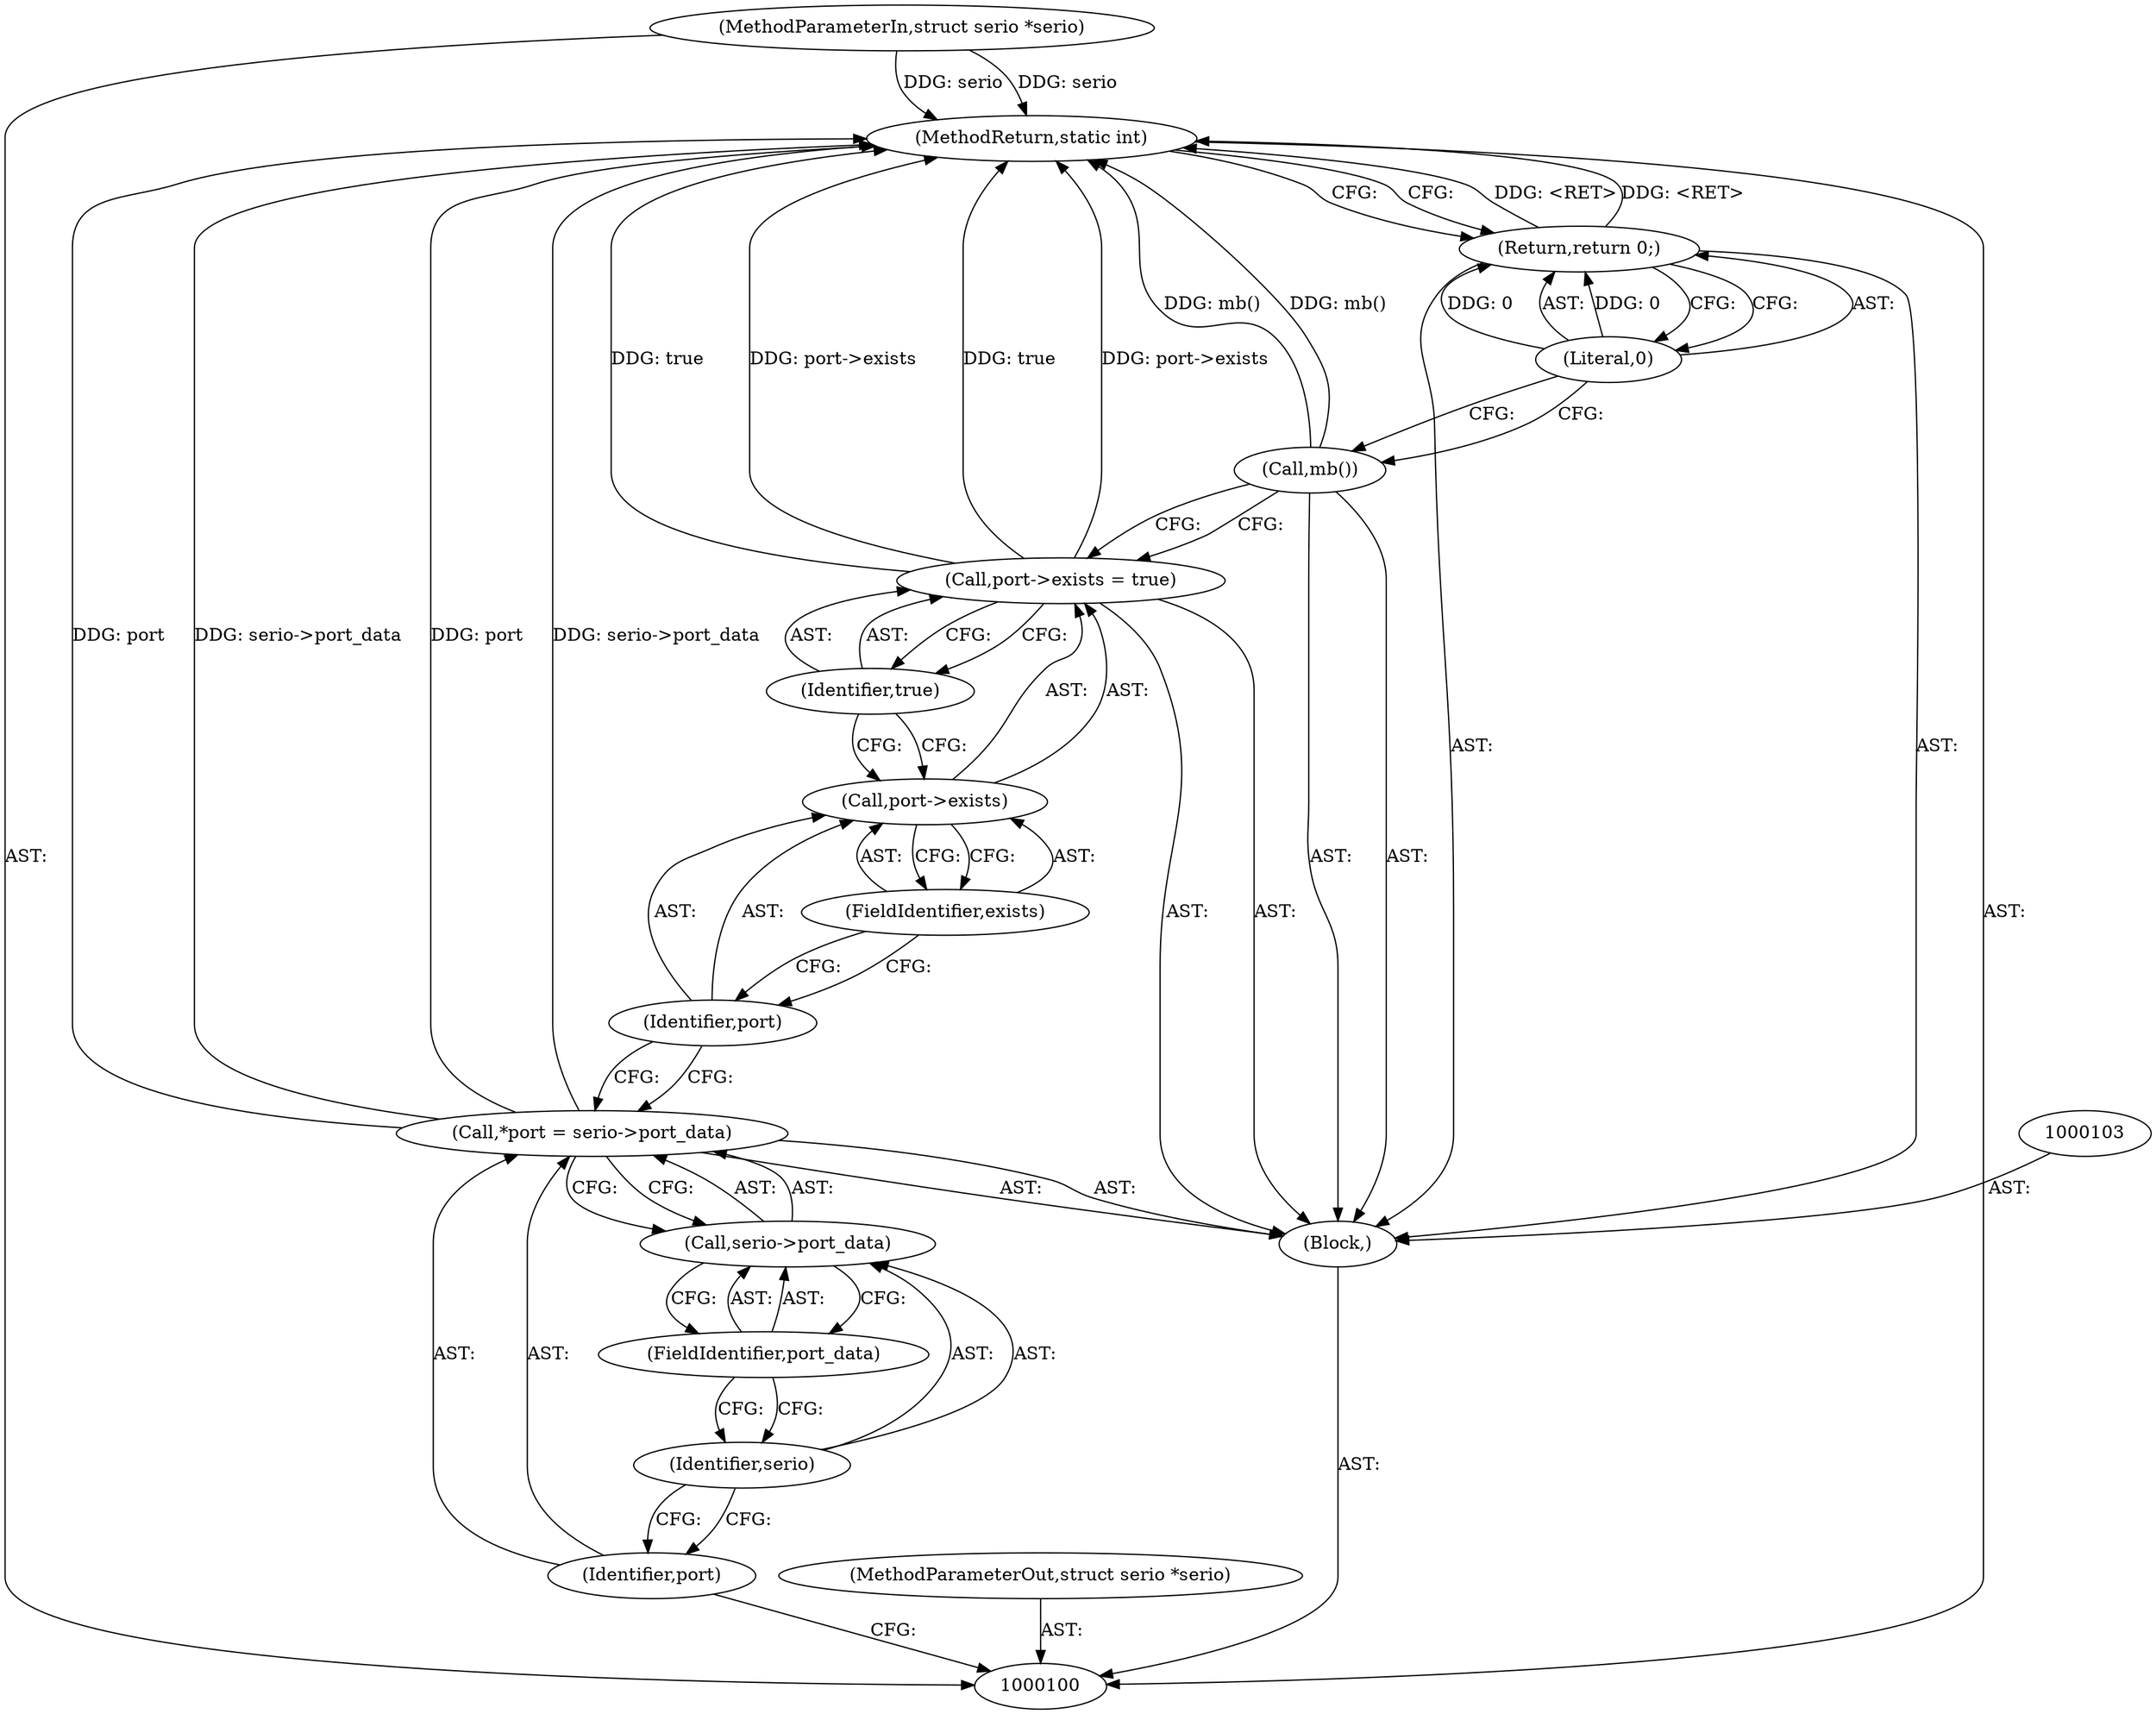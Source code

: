 digraph "1_linux_340d394a789518018f834ff70f7534fc463d3226_0" {
"1000117" [label="(MethodReturn,static int)"];
"1000101" [label="(MethodParameterIn,struct serio *serio)"];
"1000138" [label="(MethodParameterOut,struct serio *serio)"];
"1000102" [label="(Block,)"];
"1000104" [label="(Call,*port = serio->port_data)"];
"1000105" [label="(Identifier,port)"];
"1000106" [label="(Call,serio->port_data)"];
"1000107" [label="(Identifier,serio)"];
"1000108" [label="(FieldIdentifier,port_data)"];
"1000113" [label="(Identifier,true)"];
"1000109" [label="(Call,port->exists = true)"];
"1000110" [label="(Call,port->exists)"];
"1000111" [label="(Identifier,port)"];
"1000112" [label="(FieldIdentifier,exists)"];
"1000114" [label="(Call,mb())"];
"1000115" [label="(Return,return 0;)"];
"1000116" [label="(Literal,0)"];
"1000117" -> "1000100"  [label="AST: "];
"1000117" -> "1000115"  [label="CFG: "];
"1000104" -> "1000117"  [label="DDG: port"];
"1000104" -> "1000117"  [label="DDG: serio->port_data"];
"1000114" -> "1000117"  [label="DDG: mb()"];
"1000109" -> "1000117"  [label="DDG: true"];
"1000109" -> "1000117"  [label="DDG: port->exists"];
"1000101" -> "1000117"  [label="DDG: serio"];
"1000115" -> "1000117"  [label="DDG: <RET>"];
"1000101" -> "1000100"  [label="AST: "];
"1000101" -> "1000117"  [label="DDG: serio"];
"1000138" -> "1000100"  [label="AST: "];
"1000102" -> "1000100"  [label="AST: "];
"1000103" -> "1000102"  [label="AST: "];
"1000104" -> "1000102"  [label="AST: "];
"1000109" -> "1000102"  [label="AST: "];
"1000114" -> "1000102"  [label="AST: "];
"1000115" -> "1000102"  [label="AST: "];
"1000104" -> "1000102"  [label="AST: "];
"1000104" -> "1000106"  [label="CFG: "];
"1000105" -> "1000104"  [label="AST: "];
"1000106" -> "1000104"  [label="AST: "];
"1000111" -> "1000104"  [label="CFG: "];
"1000104" -> "1000117"  [label="DDG: port"];
"1000104" -> "1000117"  [label="DDG: serio->port_data"];
"1000105" -> "1000104"  [label="AST: "];
"1000105" -> "1000100"  [label="CFG: "];
"1000107" -> "1000105"  [label="CFG: "];
"1000106" -> "1000104"  [label="AST: "];
"1000106" -> "1000108"  [label="CFG: "];
"1000107" -> "1000106"  [label="AST: "];
"1000108" -> "1000106"  [label="AST: "];
"1000104" -> "1000106"  [label="CFG: "];
"1000107" -> "1000106"  [label="AST: "];
"1000107" -> "1000105"  [label="CFG: "];
"1000108" -> "1000107"  [label="CFG: "];
"1000108" -> "1000106"  [label="AST: "];
"1000108" -> "1000107"  [label="CFG: "];
"1000106" -> "1000108"  [label="CFG: "];
"1000113" -> "1000109"  [label="AST: "];
"1000113" -> "1000110"  [label="CFG: "];
"1000109" -> "1000113"  [label="CFG: "];
"1000109" -> "1000102"  [label="AST: "];
"1000109" -> "1000113"  [label="CFG: "];
"1000110" -> "1000109"  [label="AST: "];
"1000113" -> "1000109"  [label="AST: "];
"1000114" -> "1000109"  [label="CFG: "];
"1000109" -> "1000117"  [label="DDG: true"];
"1000109" -> "1000117"  [label="DDG: port->exists"];
"1000110" -> "1000109"  [label="AST: "];
"1000110" -> "1000112"  [label="CFG: "];
"1000111" -> "1000110"  [label="AST: "];
"1000112" -> "1000110"  [label="AST: "];
"1000113" -> "1000110"  [label="CFG: "];
"1000111" -> "1000110"  [label="AST: "];
"1000111" -> "1000104"  [label="CFG: "];
"1000112" -> "1000111"  [label="CFG: "];
"1000112" -> "1000110"  [label="AST: "];
"1000112" -> "1000111"  [label="CFG: "];
"1000110" -> "1000112"  [label="CFG: "];
"1000114" -> "1000102"  [label="AST: "];
"1000114" -> "1000109"  [label="CFG: "];
"1000116" -> "1000114"  [label="CFG: "];
"1000114" -> "1000117"  [label="DDG: mb()"];
"1000115" -> "1000102"  [label="AST: "];
"1000115" -> "1000116"  [label="CFG: "];
"1000116" -> "1000115"  [label="AST: "];
"1000117" -> "1000115"  [label="CFG: "];
"1000115" -> "1000117"  [label="DDG: <RET>"];
"1000116" -> "1000115"  [label="DDG: 0"];
"1000116" -> "1000115"  [label="AST: "];
"1000116" -> "1000114"  [label="CFG: "];
"1000115" -> "1000116"  [label="CFG: "];
"1000116" -> "1000115"  [label="DDG: 0"];
}
